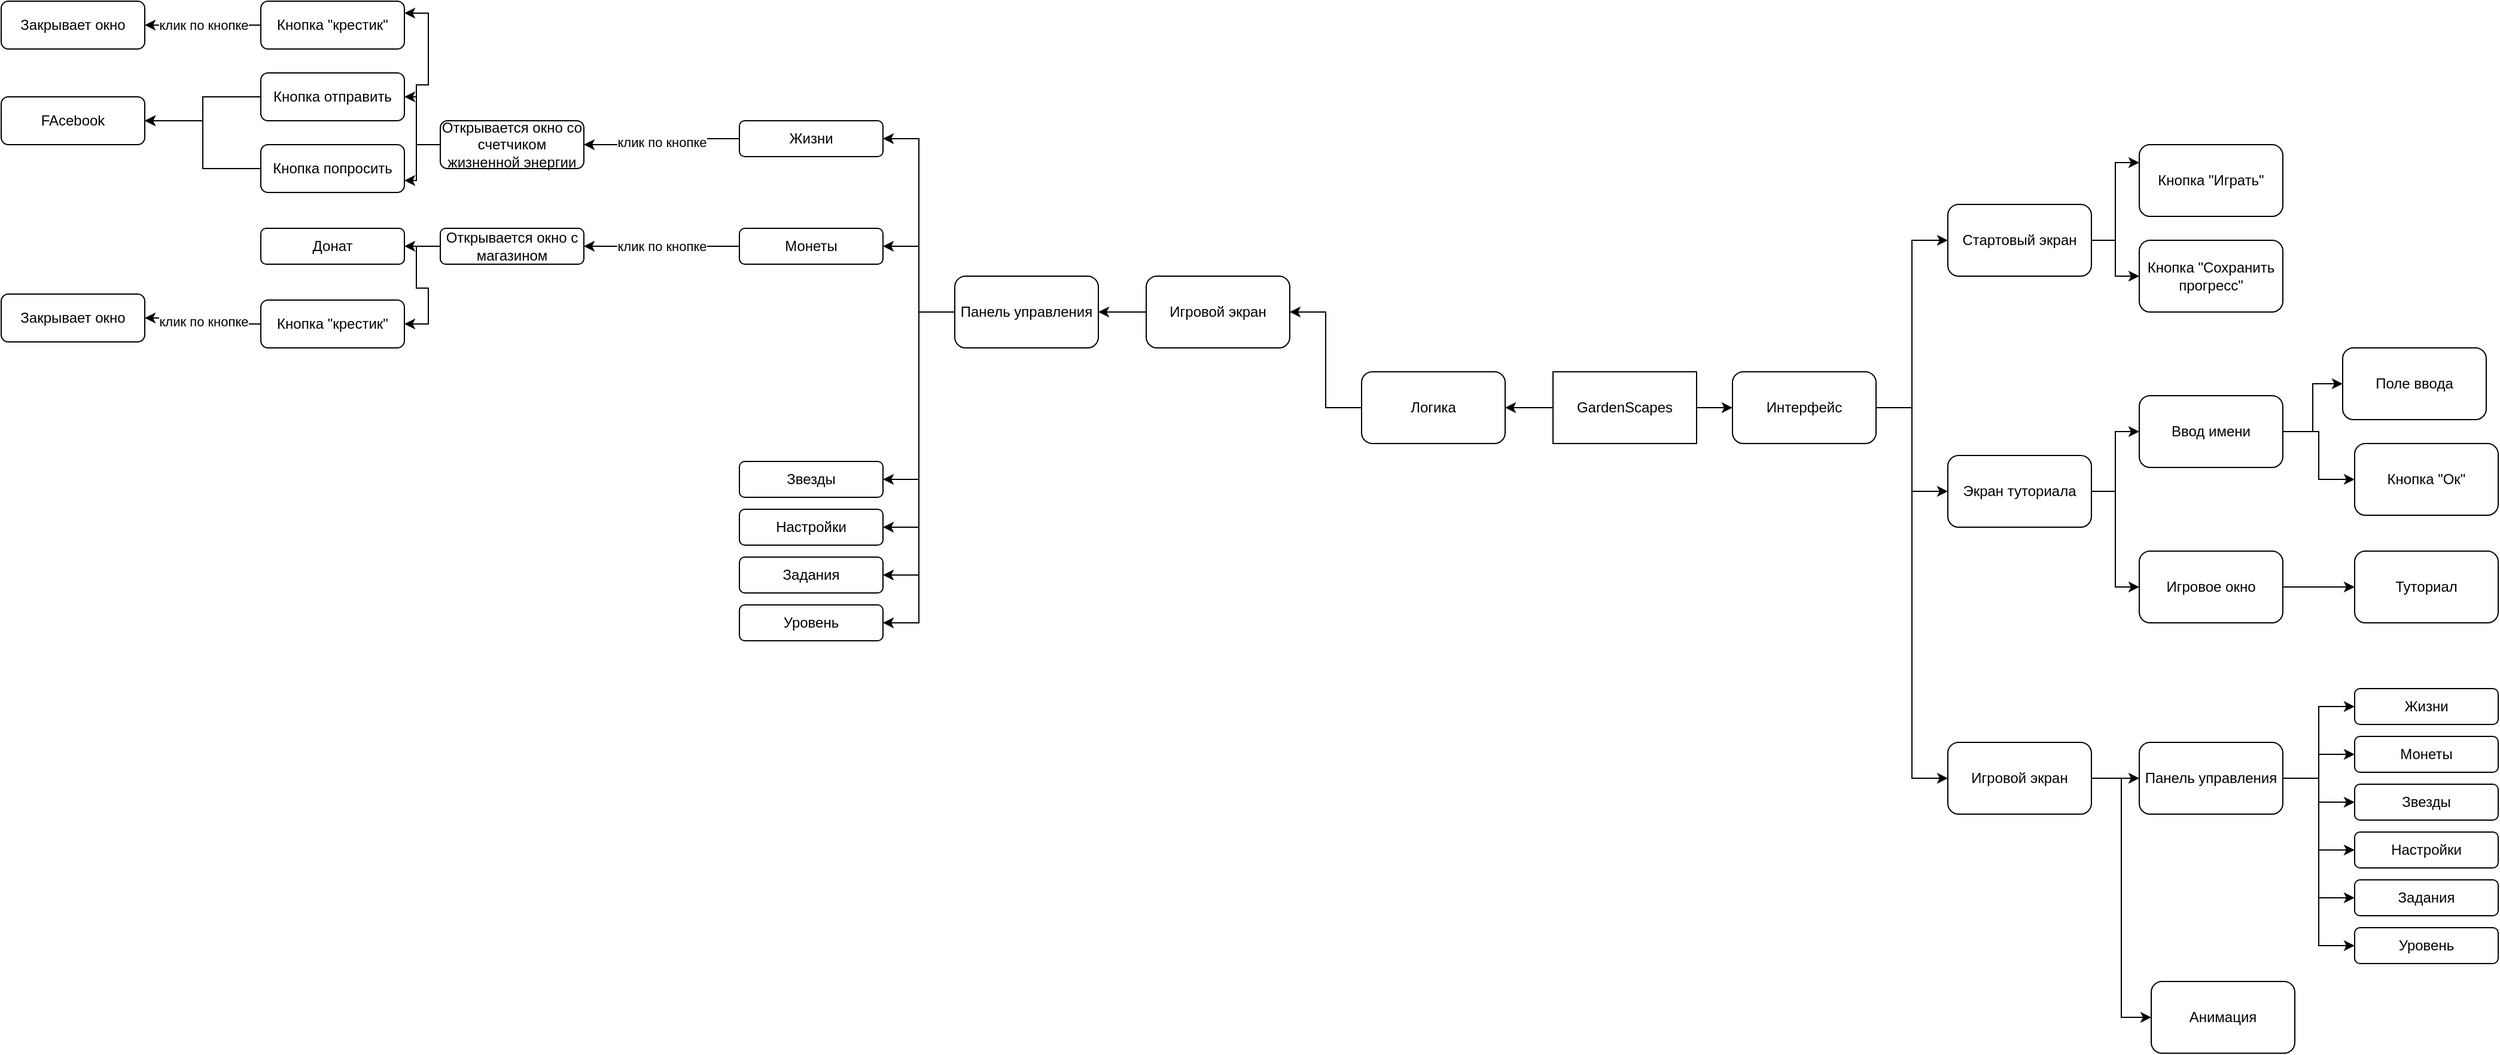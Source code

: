 <mxfile version="15.8.8" type="github">
  <diagram id="-3qTyUgSQW8smCoNh1RV" name="Page-1">
    <mxGraphModel dx="3076" dy="765" grid="1" gridSize="10" guides="1" tooltips="1" connect="1" arrows="1" fold="1" page="1" pageScale="1" pageWidth="827" pageHeight="1169" math="0" shadow="0">
      <root>
        <mxCell id="0" />
        <mxCell id="1" parent="0" />
        <mxCell id="cfINHwRxvX_QHTuSYm5q-5" style="edgeStyle=orthogonalEdgeStyle;rounded=0;orthogonalLoop=1;jettySize=auto;html=1;exitX=1;exitY=0.5;exitDx=0;exitDy=0;entryX=0;entryY=0.5;entryDx=0;entryDy=0;" edge="1" parent="1" source="cfINHwRxvX_QHTuSYm5q-1" target="cfINHwRxvX_QHTuSYm5q-4">
          <mxGeometry relative="1" as="geometry" />
        </mxCell>
        <mxCell id="cfINHwRxvX_QHTuSYm5q-45" style="edgeStyle=orthogonalEdgeStyle;rounded=0;orthogonalLoop=1;jettySize=auto;html=1;exitX=0;exitY=0.5;exitDx=0;exitDy=0;entryX=1;entryY=0.5;entryDx=0;entryDy=0;" edge="1" parent="1" source="cfINHwRxvX_QHTuSYm5q-1" target="cfINHwRxvX_QHTuSYm5q-44">
          <mxGeometry relative="1" as="geometry" />
        </mxCell>
        <mxCell id="cfINHwRxvX_QHTuSYm5q-1" value="GardenScapes" style="rounded=0;whiteSpace=wrap;html=1;" vertex="1" parent="1">
          <mxGeometry x="350" y="360" width="120" height="60" as="geometry" />
        </mxCell>
        <mxCell id="cfINHwRxvX_QHTuSYm5q-9" style="edgeStyle=orthogonalEdgeStyle;rounded=0;orthogonalLoop=1;jettySize=auto;html=1;exitX=1;exitY=0.5;exitDx=0;exitDy=0;entryX=0;entryY=0.5;entryDx=0;entryDy=0;" edge="1" parent="1" source="cfINHwRxvX_QHTuSYm5q-4" target="cfINHwRxvX_QHTuSYm5q-6">
          <mxGeometry relative="1" as="geometry" />
        </mxCell>
        <mxCell id="cfINHwRxvX_QHTuSYm5q-19" style="edgeStyle=orthogonalEdgeStyle;rounded=0;orthogonalLoop=1;jettySize=auto;html=1;exitX=1;exitY=0.5;exitDx=0;exitDy=0;entryX=0;entryY=0.5;entryDx=0;entryDy=0;" edge="1" parent="1" source="cfINHwRxvX_QHTuSYm5q-4" target="cfINHwRxvX_QHTuSYm5q-13">
          <mxGeometry relative="1" as="geometry" />
        </mxCell>
        <mxCell id="cfINHwRxvX_QHTuSYm5q-27" style="edgeStyle=orthogonalEdgeStyle;rounded=0;orthogonalLoop=1;jettySize=auto;html=1;exitX=1;exitY=0.5;exitDx=0;exitDy=0;entryX=0;entryY=0.5;entryDx=0;entryDy=0;" edge="1" parent="1" source="cfINHwRxvX_QHTuSYm5q-4" target="cfINHwRxvX_QHTuSYm5q-26">
          <mxGeometry relative="1" as="geometry" />
        </mxCell>
        <mxCell id="cfINHwRxvX_QHTuSYm5q-4" value="Интерфейс" style="rounded=1;whiteSpace=wrap;html=1;" vertex="1" parent="1">
          <mxGeometry x="500" y="360" width="120" height="60" as="geometry" />
        </mxCell>
        <mxCell id="cfINHwRxvX_QHTuSYm5q-10" style="edgeStyle=orthogonalEdgeStyle;rounded=0;orthogonalLoop=1;jettySize=auto;html=1;exitX=1;exitY=0.5;exitDx=0;exitDy=0;entryX=0;entryY=0.25;entryDx=0;entryDy=0;" edge="1" parent="1" source="cfINHwRxvX_QHTuSYm5q-6" target="cfINHwRxvX_QHTuSYm5q-7">
          <mxGeometry relative="1" as="geometry" />
        </mxCell>
        <mxCell id="cfINHwRxvX_QHTuSYm5q-11" style="edgeStyle=orthogonalEdgeStyle;rounded=0;orthogonalLoop=1;jettySize=auto;html=1;exitX=1;exitY=0.5;exitDx=0;exitDy=0;entryX=0;entryY=0.5;entryDx=0;entryDy=0;" edge="1" parent="1" source="cfINHwRxvX_QHTuSYm5q-6" target="cfINHwRxvX_QHTuSYm5q-8">
          <mxGeometry relative="1" as="geometry" />
        </mxCell>
        <mxCell id="cfINHwRxvX_QHTuSYm5q-6" value="Стартовый экран" style="rounded=1;whiteSpace=wrap;html=1;" vertex="1" parent="1">
          <mxGeometry x="680" y="220" width="120" height="60" as="geometry" />
        </mxCell>
        <mxCell id="cfINHwRxvX_QHTuSYm5q-7" value="Кнопка &quot;Играть&quot;&lt;span style=&quot;color: rgba(0 , 0 , 0 , 0) ; font-family: monospace ; font-size: 0px&quot;&gt;%3CmxGraphModel%3E%3Croot%3E%3CmxCell%20id%3D%220%22%2F%3E%3CmxCell%20id%3D%221%22%20parent%3D%220%22%2F%3E%3CmxCell%20id%3D%222%22%20value%3D%22%D0%A1%D1%82%D0%B0%D1%80%D1%82%D0%BE%D0%B2%D1%8B%D0%B9%20%D1%8D%D0%BA%D1%80%D0%B0%D0%BD%22%20style%3D%22rounded%3D1%3BwhiteSpace%3Dwrap%3Bhtml%3D1%3B%22%20vertex%3D%221%22%20parent%3D%221%22%3E%3CmxGeometry%20x%3D%22640%22%20y%3D%22220%22%20width%3D%22120%22%20height%3D%2260%22%20as%3D%22geometry%22%2F%3E%3C%2FmxCell%3E%3C%2Froot%3E%3C%2FmxGraphModel%3E&lt;/span&gt;" style="rounded=1;whiteSpace=wrap;html=1;" vertex="1" parent="1">
          <mxGeometry x="840" y="170" width="120" height="60" as="geometry" />
        </mxCell>
        <mxCell id="cfINHwRxvX_QHTuSYm5q-8" value="Кнопка &quot;Сохранить прогресс&quot;" style="rounded=1;whiteSpace=wrap;html=1;" vertex="1" parent="1">
          <mxGeometry x="840" y="250" width="120" height="60" as="geometry" />
        </mxCell>
        <mxCell id="cfINHwRxvX_QHTuSYm5q-21" style="edgeStyle=orthogonalEdgeStyle;rounded=0;orthogonalLoop=1;jettySize=auto;html=1;exitX=1;exitY=0.5;exitDx=0;exitDy=0;entryX=0;entryY=0.5;entryDx=0;entryDy=0;" edge="1" parent="1" source="cfINHwRxvX_QHTuSYm5q-13" target="cfINHwRxvX_QHTuSYm5q-14">
          <mxGeometry relative="1" as="geometry" />
        </mxCell>
        <mxCell id="cfINHwRxvX_QHTuSYm5q-22" style="edgeStyle=orthogonalEdgeStyle;rounded=0;orthogonalLoop=1;jettySize=auto;html=1;exitX=1;exitY=0.5;exitDx=0;exitDy=0;entryX=0;entryY=0.5;entryDx=0;entryDy=0;" edge="1" parent="1" source="cfINHwRxvX_QHTuSYm5q-13" target="cfINHwRxvX_QHTuSYm5q-17">
          <mxGeometry relative="1" as="geometry" />
        </mxCell>
        <mxCell id="cfINHwRxvX_QHTuSYm5q-13" value="Экран туториала" style="rounded=1;whiteSpace=wrap;html=1;" vertex="1" parent="1">
          <mxGeometry x="680" y="430" width="120" height="60" as="geometry" />
        </mxCell>
        <mxCell id="cfINHwRxvX_QHTuSYm5q-24" style="edgeStyle=orthogonalEdgeStyle;rounded=0;orthogonalLoop=1;jettySize=auto;html=1;exitX=1;exitY=0.5;exitDx=0;exitDy=0;entryX=0;entryY=0.5;entryDx=0;entryDy=0;" edge="1" parent="1" source="cfINHwRxvX_QHTuSYm5q-14" target="cfINHwRxvX_QHTuSYm5q-15">
          <mxGeometry relative="1" as="geometry" />
        </mxCell>
        <mxCell id="cfINHwRxvX_QHTuSYm5q-25" style="edgeStyle=orthogonalEdgeStyle;rounded=0;orthogonalLoop=1;jettySize=auto;html=1;exitX=1;exitY=0.5;exitDx=0;exitDy=0;entryX=0;entryY=0.5;entryDx=0;entryDy=0;" edge="1" parent="1" source="cfINHwRxvX_QHTuSYm5q-14" target="cfINHwRxvX_QHTuSYm5q-16">
          <mxGeometry relative="1" as="geometry" />
        </mxCell>
        <mxCell id="cfINHwRxvX_QHTuSYm5q-14" value="Ввод имени" style="rounded=1;whiteSpace=wrap;html=1;" vertex="1" parent="1">
          <mxGeometry x="840" y="380" width="120" height="60" as="geometry" />
        </mxCell>
        <mxCell id="cfINHwRxvX_QHTuSYm5q-15" value="Поле ввода" style="rounded=1;whiteSpace=wrap;html=1;" vertex="1" parent="1">
          <mxGeometry x="1010" y="340" width="120" height="60" as="geometry" />
        </mxCell>
        <mxCell id="cfINHwRxvX_QHTuSYm5q-16" value="Кнопка &quot;Ок&quot;" style="rounded=1;whiteSpace=wrap;html=1;" vertex="1" parent="1">
          <mxGeometry x="1020" y="420" width="120" height="60" as="geometry" />
        </mxCell>
        <mxCell id="cfINHwRxvX_QHTuSYm5q-23" style="edgeStyle=orthogonalEdgeStyle;rounded=0;orthogonalLoop=1;jettySize=auto;html=1;exitX=1;exitY=0.5;exitDx=0;exitDy=0;entryX=0;entryY=0.5;entryDx=0;entryDy=0;" edge="1" parent="1" source="cfINHwRxvX_QHTuSYm5q-17" target="cfINHwRxvX_QHTuSYm5q-18">
          <mxGeometry relative="1" as="geometry" />
        </mxCell>
        <mxCell id="cfINHwRxvX_QHTuSYm5q-17" value="Игровое окно" style="rounded=1;whiteSpace=wrap;html=1;" vertex="1" parent="1">
          <mxGeometry x="840" y="510" width="120" height="60" as="geometry" />
        </mxCell>
        <mxCell id="cfINHwRxvX_QHTuSYm5q-18" value="Туториал" style="rounded=1;whiteSpace=wrap;html=1;" vertex="1" parent="1">
          <mxGeometry x="1020" y="510" width="120" height="60" as="geometry" />
        </mxCell>
        <mxCell id="cfINHwRxvX_QHTuSYm5q-33" style="edgeStyle=orthogonalEdgeStyle;rounded=0;orthogonalLoop=1;jettySize=auto;html=1;exitX=1;exitY=0.5;exitDx=0;exitDy=0;entryX=0;entryY=0.5;entryDx=0;entryDy=0;" edge="1" parent="1" source="cfINHwRxvX_QHTuSYm5q-26" target="cfINHwRxvX_QHTuSYm5q-32">
          <mxGeometry relative="1" as="geometry" />
        </mxCell>
        <mxCell id="cfINHwRxvX_QHTuSYm5q-43" style="edgeStyle=orthogonalEdgeStyle;rounded=0;orthogonalLoop=1;jettySize=auto;html=1;exitX=1;exitY=0.5;exitDx=0;exitDy=0;entryX=0;entryY=0.5;entryDx=0;entryDy=0;" edge="1" parent="1" source="cfINHwRxvX_QHTuSYm5q-26" target="cfINHwRxvX_QHTuSYm5q-42">
          <mxGeometry relative="1" as="geometry" />
        </mxCell>
        <mxCell id="cfINHwRxvX_QHTuSYm5q-26" value="Игровой экран" style="rounded=1;whiteSpace=wrap;html=1;" vertex="1" parent="1">
          <mxGeometry x="680" y="670" width="120" height="60" as="geometry" />
        </mxCell>
        <mxCell id="cfINHwRxvX_QHTuSYm5q-28" value="Жизни" style="rounded=1;whiteSpace=wrap;html=1;" vertex="1" parent="1">
          <mxGeometry x="1020" y="625" width="120" height="30" as="geometry" />
        </mxCell>
        <mxCell id="cfINHwRxvX_QHTuSYm5q-29" value="Монеты&lt;span style=&quot;color: rgba(0 , 0 , 0 , 0) ; font-family: monospace ; font-size: 0px&quot;&gt;%3CmxGraphModel%3E%3Croot%3E%3CmxCell%20id%3D%220%22%2F%3E%3CmxCell%20id%3D%221%22%20parent%3D%220%22%2F%3E%3CmxCell%20id%3D%222%22%20value%3D%22%D0%96%D0%B8%D0%B7%D0%BD%D0%B8%22%20style%3D%22rounded%3D1%3BwhiteSpace%3Dwrap%3Bhtml%3D1%3B%22%20vertex%3D%221%22%20parent%3D%221%22%3E%3CmxGeometry%20x%3D%22840%22%20y%3D%22630%22%20width%3D%22120%22%20height%3D%2230%22%20as%3D%22geometry%22%2F%3E%3C%2FmxCell%3E%3C%2Froot%3E%3C%2FmxGraphModel%3E&lt;/span&gt;" style="rounded=1;whiteSpace=wrap;html=1;" vertex="1" parent="1">
          <mxGeometry x="1020" y="665" width="120" height="30" as="geometry" />
        </mxCell>
        <mxCell id="cfINHwRxvX_QHTuSYm5q-30" value="Звезды" style="rounded=1;whiteSpace=wrap;html=1;" vertex="1" parent="1">
          <mxGeometry x="1020" y="705" width="120" height="30" as="geometry" />
        </mxCell>
        <mxCell id="cfINHwRxvX_QHTuSYm5q-31" value="Настройки" style="rounded=1;whiteSpace=wrap;html=1;" vertex="1" parent="1">
          <mxGeometry x="1020" y="745" width="120" height="30" as="geometry" />
        </mxCell>
        <mxCell id="cfINHwRxvX_QHTuSYm5q-34" style="edgeStyle=orthogonalEdgeStyle;rounded=0;orthogonalLoop=1;jettySize=auto;html=1;exitX=1;exitY=0.5;exitDx=0;exitDy=0;entryX=0;entryY=0.5;entryDx=0;entryDy=0;" edge="1" parent="1" source="cfINHwRxvX_QHTuSYm5q-32" target="cfINHwRxvX_QHTuSYm5q-28">
          <mxGeometry relative="1" as="geometry" />
        </mxCell>
        <mxCell id="cfINHwRxvX_QHTuSYm5q-35" style="edgeStyle=orthogonalEdgeStyle;rounded=0;orthogonalLoop=1;jettySize=auto;html=1;exitX=1;exitY=0.5;exitDx=0;exitDy=0;entryX=0;entryY=0.5;entryDx=0;entryDy=0;" edge="1" parent="1" source="cfINHwRxvX_QHTuSYm5q-32" target="cfINHwRxvX_QHTuSYm5q-29">
          <mxGeometry relative="1" as="geometry" />
        </mxCell>
        <mxCell id="cfINHwRxvX_QHTuSYm5q-36" style="edgeStyle=orthogonalEdgeStyle;rounded=0;orthogonalLoop=1;jettySize=auto;html=1;exitX=1;exitY=0.5;exitDx=0;exitDy=0;" edge="1" parent="1" source="cfINHwRxvX_QHTuSYm5q-32" target="cfINHwRxvX_QHTuSYm5q-30">
          <mxGeometry relative="1" as="geometry" />
        </mxCell>
        <mxCell id="cfINHwRxvX_QHTuSYm5q-37" style="edgeStyle=orthogonalEdgeStyle;rounded=0;orthogonalLoop=1;jettySize=auto;html=1;exitX=1;exitY=0.5;exitDx=0;exitDy=0;entryX=0;entryY=0.5;entryDx=0;entryDy=0;" edge="1" parent="1" source="cfINHwRxvX_QHTuSYm5q-32" target="cfINHwRxvX_QHTuSYm5q-31">
          <mxGeometry relative="1" as="geometry" />
        </mxCell>
        <mxCell id="cfINHwRxvX_QHTuSYm5q-40" style="edgeStyle=orthogonalEdgeStyle;rounded=0;orthogonalLoop=1;jettySize=auto;html=1;exitX=1;exitY=0.5;exitDx=0;exitDy=0;entryX=0;entryY=0.5;entryDx=0;entryDy=0;" edge="1" parent="1" source="cfINHwRxvX_QHTuSYm5q-32" target="cfINHwRxvX_QHTuSYm5q-38">
          <mxGeometry relative="1" as="geometry" />
        </mxCell>
        <mxCell id="cfINHwRxvX_QHTuSYm5q-41" style="edgeStyle=orthogonalEdgeStyle;rounded=0;orthogonalLoop=1;jettySize=auto;html=1;exitX=1;exitY=0.5;exitDx=0;exitDy=0;entryX=0;entryY=0.5;entryDx=0;entryDy=0;" edge="1" parent="1" source="cfINHwRxvX_QHTuSYm5q-32" target="cfINHwRxvX_QHTuSYm5q-39">
          <mxGeometry relative="1" as="geometry" />
        </mxCell>
        <mxCell id="cfINHwRxvX_QHTuSYm5q-32" value="Панель управления" style="rounded=1;whiteSpace=wrap;html=1;" vertex="1" parent="1">
          <mxGeometry x="840" y="670" width="120" height="60" as="geometry" />
        </mxCell>
        <mxCell id="cfINHwRxvX_QHTuSYm5q-38" value="Задания" style="rounded=1;whiteSpace=wrap;html=1;" vertex="1" parent="1">
          <mxGeometry x="1020" y="785" width="120" height="30" as="geometry" />
        </mxCell>
        <mxCell id="cfINHwRxvX_QHTuSYm5q-39" value="Уровень" style="rounded=1;whiteSpace=wrap;html=1;" vertex="1" parent="1">
          <mxGeometry x="1020" y="825" width="120" height="30" as="geometry" />
        </mxCell>
        <mxCell id="cfINHwRxvX_QHTuSYm5q-42" value="Анимация" style="rounded=1;whiteSpace=wrap;html=1;" vertex="1" parent="1">
          <mxGeometry x="850" y="870" width="120" height="60" as="geometry" />
        </mxCell>
        <mxCell id="cfINHwRxvX_QHTuSYm5q-63" style="edgeStyle=orthogonalEdgeStyle;rounded=0;orthogonalLoop=1;jettySize=auto;html=1;exitX=0;exitY=0.5;exitDx=0;exitDy=0;entryX=1;entryY=0.5;entryDx=0;entryDy=0;" edge="1" parent="1" source="cfINHwRxvX_QHTuSYm5q-44" target="cfINHwRxvX_QHTuSYm5q-48">
          <mxGeometry relative="1" as="geometry" />
        </mxCell>
        <mxCell id="cfINHwRxvX_QHTuSYm5q-44" value="Логика" style="rounded=1;whiteSpace=wrap;html=1;" vertex="1" parent="1">
          <mxGeometry x="190" y="360" width="120" height="60" as="geometry" />
        </mxCell>
        <mxCell id="cfINHwRxvX_QHTuSYm5q-64" style="edgeStyle=orthogonalEdgeStyle;rounded=0;orthogonalLoop=1;jettySize=auto;html=1;exitX=0;exitY=0.5;exitDx=0;exitDy=0;entryX=1;entryY=0.5;entryDx=0;entryDy=0;" edge="1" parent="1" source="cfINHwRxvX_QHTuSYm5q-48" target="cfINHwRxvX_QHTuSYm5q-59">
          <mxGeometry relative="1" as="geometry" />
        </mxCell>
        <mxCell id="cfINHwRxvX_QHTuSYm5q-48" value="Игровой экран" style="rounded=1;whiteSpace=wrap;html=1;" vertex="1" parent="1">
          <mxGeometry x="10" y="280" width="120" height="60" as="geometry" />
        </mxCell>
        <mxCell id="cfINHwRxvX_QHTuSYm5q-72" value="клик по кнопке" style="edgeStyle=orthogonalEdgeStyle;rounded=0;orthogonalLoop=1;jettySize=auto;html=1;exitX=0;exitY=0.5;exitDx=0;exitDy=0;entryX=1;entryY=0.5;entryDx=0;entryDy=0;" edge="1" parent="1" source="cfINHwRxvX_QHTuSYm5q-49" target="cfINHwRxvX_QHTuSYm5q-71">
          <mxGeometry relative="1" as="geometry" />
        </mxCell>
        <mxCell id="cfINHwRxvX_QHTuSYm5q-49" value="Жизни" style="rounded=1;whiteSpace=wrap;html=1;" vertex="1" parent="1">
          <mxGeometry x="-330" y="150" width="120" height="30" as="geometry" />
        </mxCell>
        <mxCell id="cfINHwRxvX_QHTuSYm5q-82" value="клик по кнопке" style="edgeStyle=orthogonalEdgeStyle;rounded=0;orthogonalLoop=1;jettySize=auto;html=1;exitX=0;exitY=0.5;exitDx=0;exitDy=0;entryX=1;entryY=0.5;entryDx=0;entryDy=0;" edge="1" parent="1" source="cfINHwRxvX_QHTuSYm5q-50" target="cfINHwRxvX_QHTuSYm5q-81">
          <mxGeometry relative="1" as="geometry" />
        </mxCell>
        <mxCell id="cfINHwRxvX_QHTuSYm5q-50" value="Монеты&lt;span style=&quot;color: rgba(0 , 0 , 0 , 0) ; font-family: monospace ; font-size: 0px&quot;&gt;%3CmxGraphModel%3E%3Croot%3E%3CmxCell%20id%3D%220%22%2F%3E%3CmxCell%20id%3D%221%22%20parent%3D%220%22%2F%3E%3CmxCell%20id%3D%222%22%20value%3D%22%D0%96%D0%B8%D0%B7%D0%BD%D0%B8%22%20style%3D%22rounded%3D1%3BwhiteSpace%3Dwrap%3Bhtml%3D1%3B%22%20vertex%3D%221%22%20parent%3D%221%22%3E%3CmxGeometry%20x%3D%22840%22%20y%3D%22630%22%20width%3D%22120%22%20height%3D%2230%22%20as%3D%22geometry%22%2F%3E%3C%2FmxCell%3E%3C%2Froot%3E%3C%2FmxGraphModel%3E&lt;/span&gt;" style="rounded=1;whiteSpace=wrap;html=1;" vertex="1" parent="1">
          <mxGeometry x="-330" y="240" width="120" height="30" as="geometry" />
        </mxCell>
        <mxCell id="cfINHwRxvX_QHTuSYm5q-51" value="Звезды" style="rounded=1;whiteSpace=wrap;html=1;" vertex="1" parent="1">
          <mxGeometry x="-330" y="435" width="120" height="30" as="geometry" />
        </mxCell>
        <mxCell id="cfINHwRxvX_QHTuSYm5q-52" value="Настройки" style="rounded=1;whiteSpace=wrap;html=1;" vertex="1" parent="1">
          <mxGeometry x="-330" y="475" width="120" height="30" as="geometry" />
        </mxCell>
        <mxCell id="cfINHwRxvX_QHTuSYm5q-65" style="edgeStyle=orthogonalEdgeStyle;rounded=0;orthogonalLoop=1;jettySize=auto;html=1;exitX=0;exitY=0.5;exitDx=0;exitDy=0;entryX=1;entryY=0.5;entryDx=0;entryDy=0;" edge="1" parent="1" source="cfINHwRxvX_QHTuSYm5q-59" target="cfINHwRxvX_QHTuSYm5q-49">
          <mxGeometry relative="1" as="geometry" />
        </mxCell>
        <mxCell id="cfINHwRxvX_QHTuSYm5q-66" style="edgeStyle=orthogonalEdgeStyle;rounded=0;orthogonalLoop=1;jettySize=auto;html=1;exitX=0;exitY=0.5;exitDx=0;exitDy=0;entryX=1;entryY=0.5;entryDx=0;entryDy=0;" edge="1" parent="1" source="cfINHwRxvX_QHTuSYm5q-59" target="cfINHwRxvX_QHTuSYm5q-50">
          <mxGeometry relative="1" as="geometry" />
        </mxCell>
        <mxCell id="cfINHwRxvX_QHTuSYm5q-67" style="edgeStyle=orthogonalEdgeStyle;rounded=0;orthogonalLoop=1;jettySize=auto;html=1;exitX=0;exitY=0.5;exitDx=0;exitDy=0;entryX=1;entryY=0.5;entryDx=0;entryDy=0;" edge="1" parent="1" source="cfINHwRxvX_QHTuSYm5q-59" target="cfINHwRxvX_QHTuSYm5q-51">
          <mxGeometry relative="1" as="geometry" />
        </mxCell>
        <mxCell id="cfINHwRxvX_QHTuSYm5q-68" style="edgeStyle=orthogonalEdgeStyle;rounded=0;orthogonalLoop=1;jettySize=auto;html=1;exitX=0;exitY=0.5;exitDx=0;exitDy=0;entryX=1;entryY=0.5;entryDx=0;entryDy=0;" edge="1" parent="1" source="cfINHwRxvX_QHTuSYm5q-59" target="cfINHwRxvX_QHTuSYm5q-52">
          <mxGeometry relative="1" as="geometry" />
        </mxCell>
        <mxCell id="cfINHwRxvX_QHTuSYm5q-69" style="edgeStyle=orthogonalEdgeStyle;rounded=0;orthogonalLoop=1;jettySize=auto;html=1;exitX=0;exitY=0.5;exitDx=0;exitDy=0;entryX=1;entryY=0.5;entryDx=0;entryDy=0;" edge="1" parent="1" source="cfINHwRxvX_QHTuSYm5q-59" target="cfINHwRxvX_QHTuSYm5q-60">
          <mxGeometry relative="1" as="geometry" />
        </mxCell>
        <mxCell id="cfINHwRxvX_QHTuSYm5q-70" style="edgeStyle=orthogonalEdgeStyle;rounded=0;orthogonalLoop=1;jettySize=auto;html=1;exitX=0;exitY=0.5;exitDx=0;exitDy=0;entryX=1;entryY=0.5;entryDx=0;entryDy=0;" edge="1" parent="1" source="cfINHwRxvX_QHTuSYm5q-59" target="cfINHwRxvX_QHTuSYm5q-61">
          <mxGeometry relative="1" as="geometry" />
        </mxCell>
        <mxCell id="cfINHwRxvX_QHTuSYm5q-59" value="Панель управления" style="rounded=1;whiteSpace=wrap;html=1;" vertex="1" parent="1">
          <mxGeometry x="-150" y="280" width="120" height="60" as="geometry" />
        </mxCell>
        <mxCell id="cfINHwRxvX_QHTuSYm5q-60" value="Задания" style="rounded=1;whiteSpace=wrap;html=1;" vertex="1" parent="1">
          <mxGeometry x="-330" y="515" width="120" height="30" as="geometry" />
        </mxCell>
        <mxCell id="cfINHwRxvX_QHTuSYm5q-61" value="Уровень" style="rounded=1;whiteSpace=wrap;html=1;" vertex="1" parent="1">
          <mxGeometry x="-330" y="555" width="120" height="30" as="geometry" />
        </mxCell>
        <mxCell id="cfINHwRxvX_QHTuSYm5q-75" style="edgeStyle=orthogonalEdgeStyle;rounded=0;orthogonalLoop=1;jettySize=auto;html=1;exitX=0;exitY=0.5;exitDx=0;exitDy=0;entryX=1;entryY=0.5;entryDx=0;entryDy=0;" edge="1" parent="1" source="cfINHwRxvX_QHTuSYm5q-71" target="cfINHwRxvX_QHTuSYm5q-73">
          <mxGeometry relative="1" as="geometry" />
        </mxCell>
        <mxCell id="cfINHwRxvX_QHTuSYm5q-76" style="edgeStyle=orthogonalEdgeStyle;rounded=0;orthogonalLoop=1;jettySize=auto;html=1;exitX=0;exitY=0.5;exitDx=0;exitDy=0;entryX=1;entryY=0.75;entryDx=0;entryDy=0;" edge="1" parent="1" source="cfINHwRxvX_QHTuSYm5q-71" target="cfINHwRxvX_QHTuSYm5q-74">
          <mxGeometry relative="1" as="geometry" />
        </mxCell>
        <mxCell id="cfINHwRxvX_QHTuSYm5q-86" style="edgeStyle=orthogonalEdgeStyle;rounded=0;orthogonalLoop=1;jettySize=auto;html=1;exitX=0;exitY=0.5;exitDx=0;exitDy=0;entryX=1;entryY=0.25;entryDx=0;entryDy=0;" edge="1" parent="1" source="cfINHwRxvX_QHTuSYm5q-71" target="cfINHwRxvX_QHTuSYm5q-85">
          <mxGeometry relative="1" as="geometry" />
        </mxCell>
        <mxCell id="cfINHwRxvX_QHTuSYm5q-71" value="Открывается окно со счетчиком жизненной энергии" style="rounded=1;whiteSpace=wrap;html=1;" vertex="1" parent="1">
          <mxGeometry x="-580" y="150" width="120" height="40" as="geometry" />
        </mxCell>
        <mxCell id="cfINHwRxvX_QHTuSYm5q-79" style="edgeStyle=orthogonalEdgeStyle;rounded=0;orthogonalLoop=1;jettySize=auto;html=1;exitX=0;exitY=0.5;exitDx=0;exitDy=0;entryX=1;entryY=0.5;entryDx=0;entryDy=0;" edge="1" parent="1" source="cfINHwRxvX_QHTuSYm5q-73" target="cfINHwRxvX_QHTuSYm5q-77">
          <mxGeometry relative="1" as="geometry" />
        </mxCell>
        <mxCell id="cfINHwRxvX_QHTuSYm5q-73" value="Кнопка отправить" style="rounded=1;whiteSpace=wrap;html=1;" vertex="1" parent="1">
          <mxGeometry x="-730" y="110" width="120" height="40" as="geometry" />
        </mxCell>
        <mxCell id="cfINHwRxvX_QHTuSYm5q-80" style="edgeStyle=orthogonalEdgeStyle;rounded=0;orthogonalLoop=1;jettySize=auto;html=1;exitX=0;exitY=0.5;exitDx=0;exitDy=0;entryX=1;entryY=0.5;entryDx=0;entryDy=0;" edge="1" parent="1" source="cfINHwRxvX_QHTuSYm5q-74" target="cfINHwRxvX_QHTuSYm5q-77">
          <mxGeometry relative="1" as="geometry" />
        </mxCell>
        <mxCell id="cfINHwRxvX_QHTuSYm5q-74" value="Кнопка попросить" style="rounded=1;whiteSpace=wrap;html=1;" vertex="1" parent="1">
          <mxGeometry x="-730" y="170" width="120" height="40" as="geometry" />
        </mxCell>
        <mxCell id="cfINHwRxvX_QHTuSYm5q-77" value="FAcebook" style="rounded=1;whiteSpace=wrap;html=1;" vertex="1" parent="1">
          <mxGeometry x="-947" y="130" width="120" height="40" as="geometry" />
        </mxCell>
        <mxCell id="cfINHwRxvX_QHTuSYm5q-84" style="edgeStyle=orthogonalEdgeStyle;rounded=0;orthogonalLoop=1;jettySize=auto;html=1;exitX=0;exitY=0.5;exitDx=0;exitDy=0;entryX=1;entryY=0.5;entryDx=0;entryDy=0;" edge="1" parent="1" source="cfINHwRxvX_QHTuSYm5q-81" target="cfINHwRxvX_QHTuSYm5q-83">
          <mxGeometry relative="1" as="geometry" />
        </mxCell>
        <mxCell id="cfINHwRxvX_QHTuSYm5q-92" style="edgeStyle=orthogonalEdgeStyle;rounded=0;orthogonalLoop=1;jettySize=auto;html=1;exitX=0;exitY=0.5;exitDx=0;exitDy=0;entryX=1;entryY=0.5;entryDx=0;entryDy=0;" edge="1" parent="1" source="cfINHwRxvX_QHTuSYm5q-81" target="cfINHwRxvX_QHTuSYm5q-90">
          <mxGeometry relative="1" as="geometry" />
        </mxCell>
        <mxCell id="cfINHwRxvX_QHTuSYm5q-81" value="Открывается окно с магазином" style="rounded=1;whiteSpace=wrap;html=1;" vertex="1" parent="1">
          <mxGeometry x="-580" y="240" width="120" height="30" as="geometry" />
        </mxCell>
        <mxCell id="cfINHwRxvX_QHTuSYm5q-83" value="Донат" style="rounded=1;whiteSpace=wrap;html=1;" vertex="1" parent="1">
          <mxGeometry x="-730" y="240" width="120" height="30" as="geometry" />
        </mxCell>
        <mxCell id="cfINHwRxvX_QHTuSYm5q-88" value="клик по кнопке" style="edgeStyle=orthogonalEdgeStyle;rounded=0;orthogonalLoop=1;jettySize=auto;html=1;exitX=0;exitY=0.5;exitDx=0;exitDy=0;entryX=1;entryY=0.5;entryDx=0;entryDy=0;" edge="1" parent="1" source="cfINHwRxvX_QHTuSYm5q-85" target="cfINHwRxvX_QHTuSYm5q-87">
          <mxGeometry relative="1" as="geometry" />
        </mxCell>
        <mxCell id="cfINHwRxvX_QHTuSYm5q-85" value="Кнопка &quot;крестик&quot;" style="rounded=1;whiteSpace=wrap;html=1;" vertex="1" parent="1">
          <mxGeometry x="-730" y="50" width="120" height="40" as="geometry" />
        </mxCell>
        <mxCell id="cfINHwRxvX_QHTuSYm5q-87" value="Закрывает окно" style="rounded=1;whiteSpace=wrap;html=1;" vertex="1" parent="1">
          <mxGeometry x="-947" y="50" width="120" height="40" as="geometry" />
        </mxCell>
        <mxCell id="cfINHwRxvX_QHTuSYm5q-89" value="клик по кнопке" style="edgeStyle=orthogonalEdgeStyle;rounded=0;orthogonalLoop=1;jettySize=auto;html=1;exitX=0;exitY=0.5;exitDx=0;exitDy=0;entryX=1;entryY=0.5;entryDx=0;entryDy=0;" edge="1" parent="1" source="cfINHwRxvX_QHTuSYm5q-90" target="cfINHwRxvX_QHTuSYm5q-91">
          <mxGeometry relative="1" as="geometry" />
        </mxCell>
        <mxCell id="cfINHwRxvX_QHTuSYm5q-90" value="Кнопка &quot;крестик&quot;" style="rounded=1;whiteSpace=wrap;html=1;" vertex="1" parent="1">
          <mxGeometry x="-730" y="300" width="120" height="40" as="geometry" />
        </mxCell>
        <mxCell id="cfINHwRxvX_QHTuSYm5q-91" value="Закрывает окно" style="rounded=1;whiteSpace=wrap;html=1;" vertex="1" parent="1">
          <mxGeometry x="-947" y="295" width="120" height="40" as="geometry" />
        </mxCell>
      </root>
    </mxGraphModel>
  </diagram>
</mxfile>
